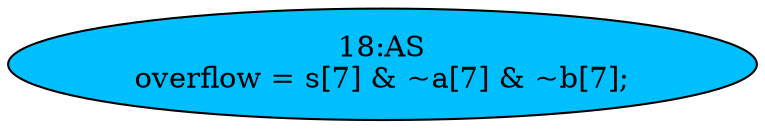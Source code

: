 strict digraph "" {
	node [label="\N"];
	"18:AS"	[ast="<pyverilog.vparser.ast.Assign object at 0x7f17952b01d0>",
		def_var="['overflow']",
		fillcolor=deepskyblue,
		label="18:AS
overflow = s[7] & ~a[7] & ~b[7];",
		statements="[]",
		style=filled,
		typ=Assign,
		use_var="['s', 'a', 'b']"];
}
